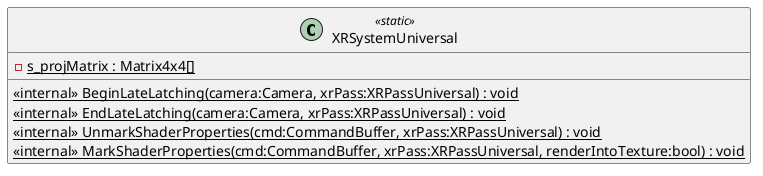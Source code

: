 @startuml
class XRSystemUniversal <<static>> {
    {static} - s_projMatrix : Matrix4x4[]
    <<internal>> {static} BeginLateLatching(camera:Camera, xrPass:XRPassUniversal) : void
    <<internal>> {static} EndLateLatching(camera:Camera, xrPass:XRPassUniversal) : void
    <<internal>> {static} UnmarkShaderProperties(cmd:CommandBuffer, xrPass:XRPassUniversal) : void
    <<internal>> {static} MarkShaderProperties(cmd:CommandBuffer, xrPass:XRPassUniversal, renderIntoTexture:bool) : void
}
@enduml
